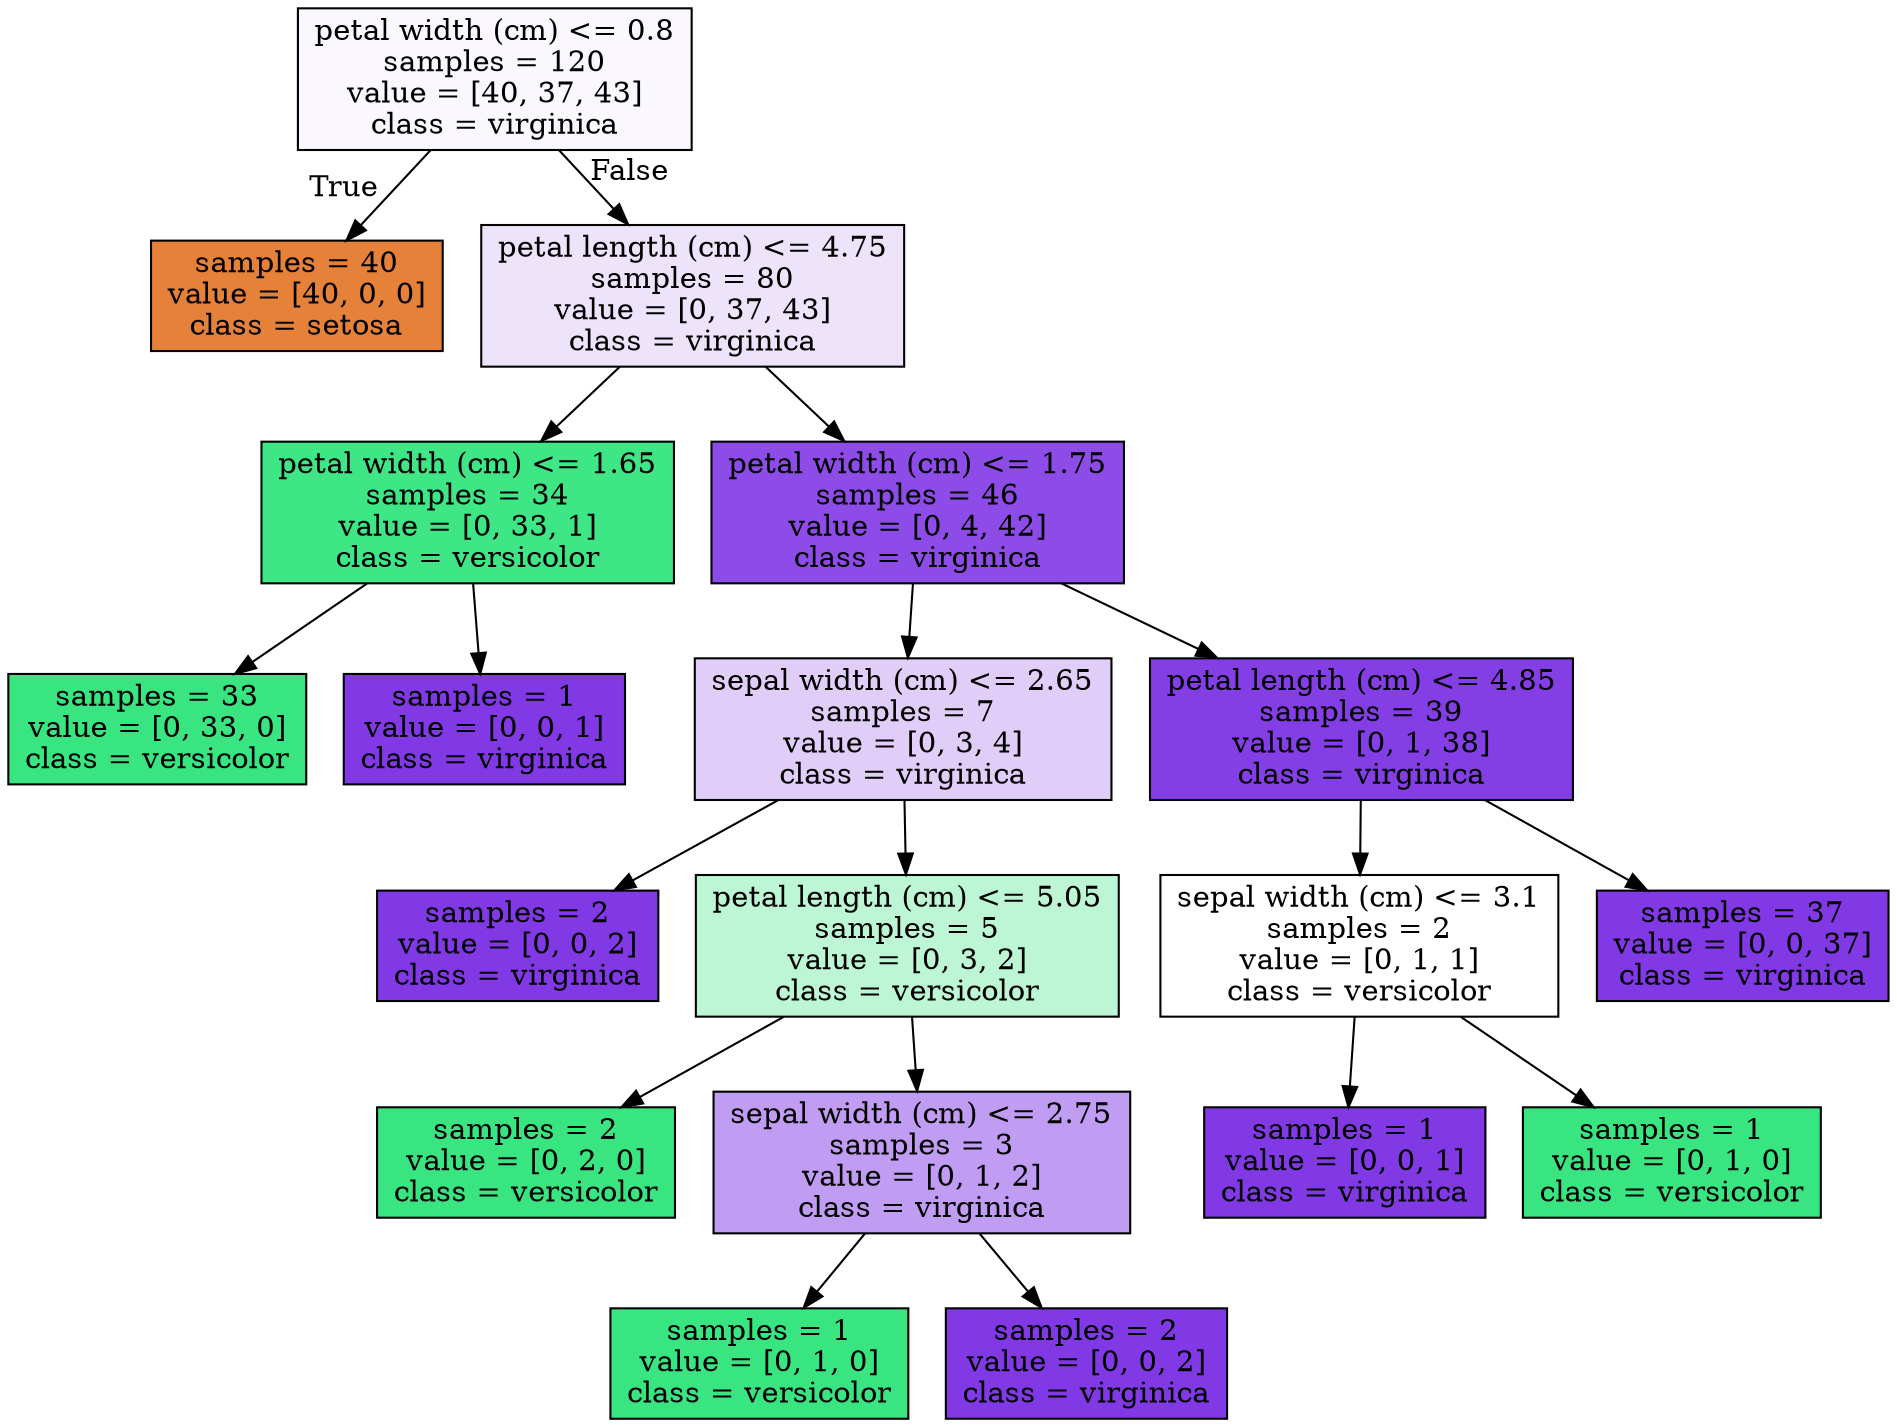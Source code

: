 digraph Tree {
node [shape=box, style="filled", color="black"] ;
0 [label="petal width (cm) <= 0.8\nsamples = 120\nvalue = [40, 37, 43]\nclass = virginica", fillcolor="#faf8fe"] ;
1 [label="samples = 40\nvalue = [40, 0, 0]\nclass = setosa", fillcolor="#e58139"] ;
0 -> 1 [labeldistance=2.5, labelangle=45, headlabel="True"] ;
2 [label="petal length (cm) <= 4.75\nsamples = 80\nvalue = [0, 37, 43]\nclass = virginica", fillcolor="#ede3fb"] ;
0 -> 2 [labeldistance=2.5, labelangle=-45, headlabel="False"] ;
3 [label="petal width (cm) <= 1.65\nsamples = 34\nvalue = [0, 33, 1]\nclass = versicolor", fillcolor="#3fe685"] ;
2 -> 3 ;
4 [label="samples = 33\nvalue = [0, 33, 0]\nclass = versicolor", fillcolor="#39e581"] ;
3 -> 4 ;
5 [label="samples = 1\nvalue = [0, 0, 1]\nclass = virginica", fillcolor="#8139e5"] ;
3 -> 5 ;
6 [label="petal width (cm) <= 1.75\nsamples = 46\nvalue = [0, 4, 42]\nclass = virginica", fillcolor="#8d4ce7"] ;
2 -> 6 ;
7 [label="sepal width (cm) <= 2.65\nsamples = 7\nvalue = [0, 3, 4]\nclass = virginica", fillcolor="#e0cef8"] ;
6 -> 7 ;
8 [label="samples = 2\nvalue = [0, 0, 2]\nclass = virginica", fillcolor="#8139e5"] ;
7 -> 8 ;
9 [label="petal length (cm) <= 5.05\nsamples = 5\nvalue = [0, 3, 2]\nclass = versicolor", fillcolor="#bdf6d5"] ;
7 -> 9 ;
10 [label="samples = 2\nvalue = [0, 2, 0]\nclass = versicolor", fillcolor="#39e581"] ;
9 -> 10 ;
11 [label="sepal width (cm) <= 2.75\nsamples = 3\nvalue = [0, 1, 2]\nclass = virginica", fillcolor="#c09cf2"] ;
9 -> 11 ;
12 [label="samples = 1\nvalue = [0, 1, 0]\nclass = versicolor", fillcolor="#39e581"] ;
11 -> 12 ;
13 [label="samples = 2\nvalue = [0, 0, 2]\nclass = virginica", fillcolor="#8139e5"] ;
11 -> 13 ;
14 [label="petal length (cm) <= 4.85\nsamples = 39\nvalue = [0, 1, 38]\nclass = virginica", fillcolor="#843ee6"] ;
6 -> 14 ;
15 [label="sepal width (cm) <= 3.1\nsamples = 2\nvalue = [0, 1, 1]\nclass = versicolor", fillcolor="#ffffff"] ;
14 -> 15 ;
16 [label="samples = 1\nvalue = [0, 0, 1]\nclass = virginica", fillcolor="#8139e5"] ;
15 -> 16 ;
17 [label="samples = 1\nvalue = [0, 1, 0]\nclass = versicolor", fillcolor="#39e581"] ;
15 -> 17 ;
18 [label="samples = 37\nvalue = [0, 0, 37]\nclass = virginica", fillcolor="#8139e5"] ;
14 -> 18 ;
}